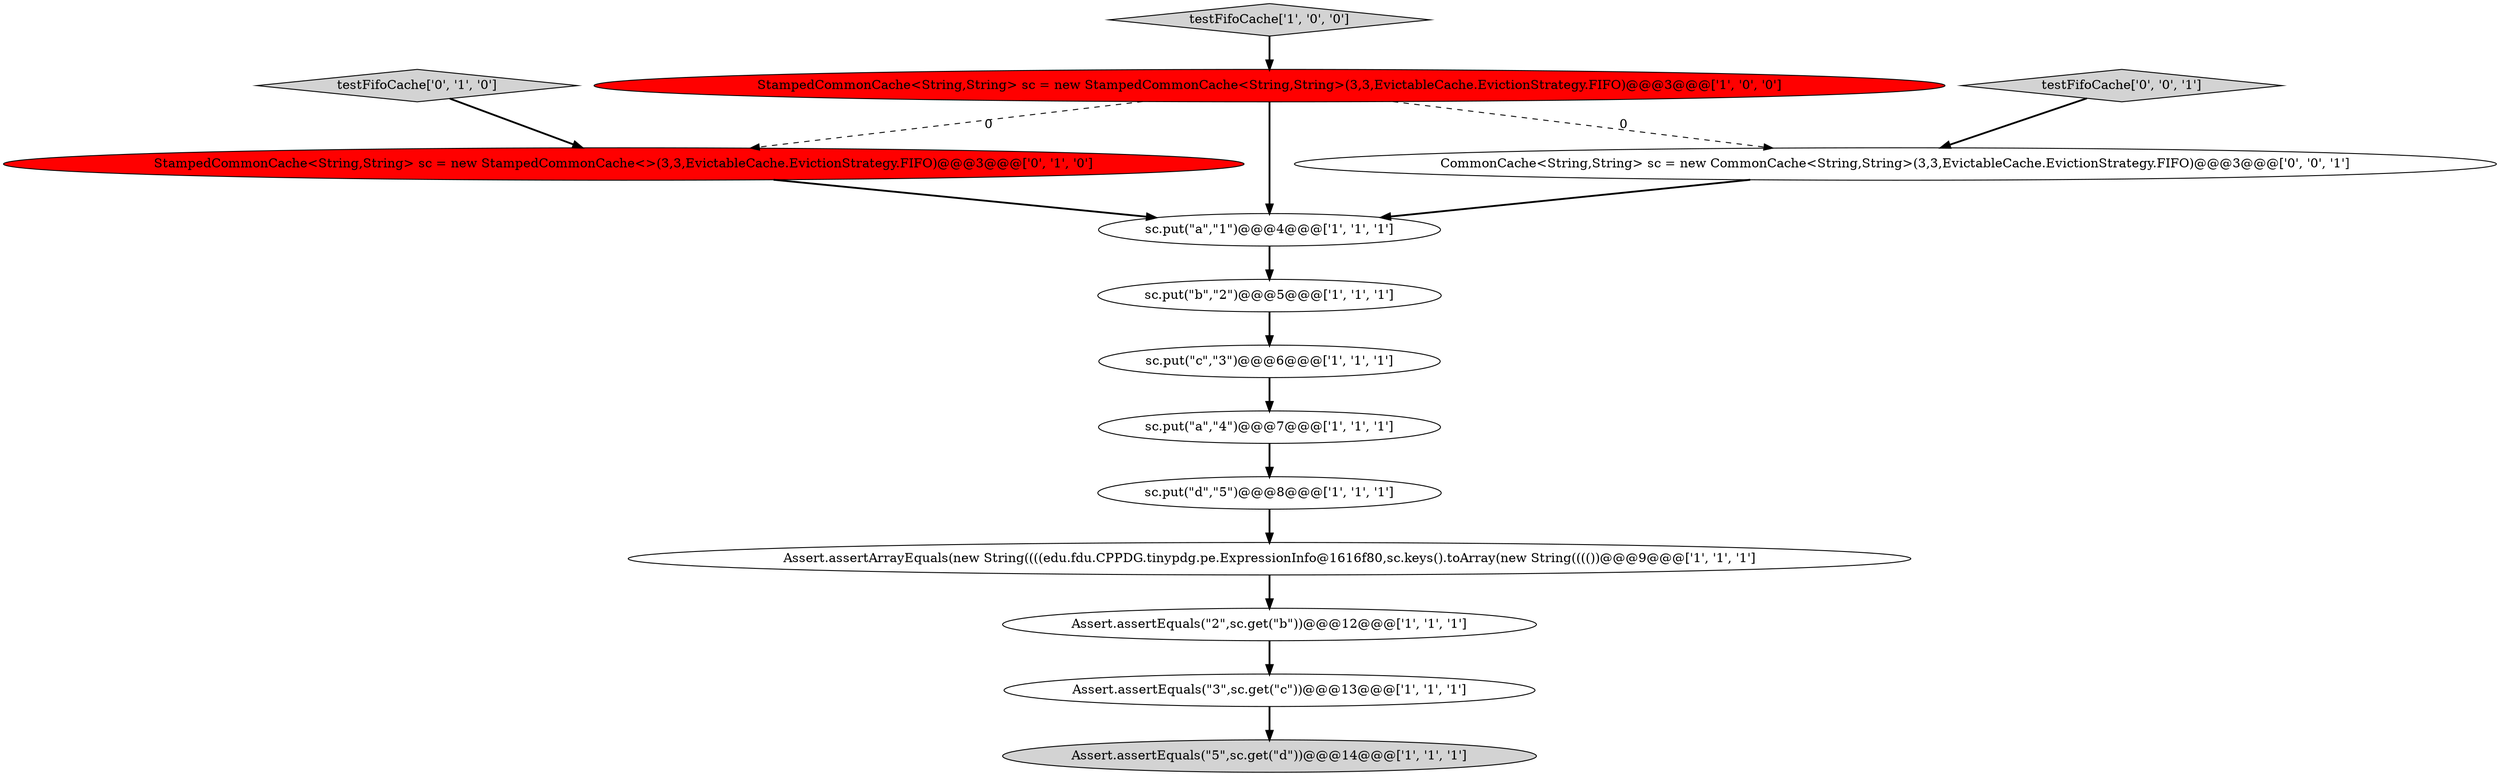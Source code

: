 digraph {
7 [style = filled, label = "Assert.assertEquals(\"3\",sc.get(\"c\"))@@@13@@@['1', '1', '1']", fillcolor = white, shape = ellipse image = "AAA0AAABBB1BBB"];
5 [style = filled, label = "Assert.assertEquals(\"2\",sc.get(\"b\"))@@@12@@@['1', '1', '1']", fillcolor = white, shape = ellipse image = "AAA0AAABBB1BBB"];
0 [style = filled, label = "sc.put(\"a\",\"4\")@@@7@@@['1', '1', '1']", fillcolor = white, shape = ellipse image = "AAA0AAABBB1BBB"];
11 [style = filled, label = "testFifoCache['0', '1', '0']", fillcolor = lightgray, shape = diamond image = "AAA0AAABBB2BBB"];
4 [style = filled, label = "Assert.assertArrayEquals(new String((((edu.fdu.CPPDG.tinypdg.pe.ExpressionInfo@1616f80,sc.keys().toArray(new String(((())@@@9@@@['1', '1', '1']", fillcolor = white, shape = ellipse image = "AAA0AAABBB1BBB"];
14 [style = filled, label = "testFifoCache['0', '0', '1']", fillcolor = lightgray, shape = diamond image = "AAA0AAABBB3BBB"];
2 [style = filled, label = "StampedCommonCache<String,String> sc = new StampedCommonCache<String,String>(3,3,EvictableCache.EvictionStrategy.FIFO)@@@3@@@['1', '0', '0']", fillcolor = red, shape = ellipse image = "AAA1AAABBB1BBB"];
8 [style = filled, label = "sc.put(\"b\",\"2\")@@@5@@@['1', '1', '1']", fillcolor = white, shape = ellipse image = "AAA0AAABBB1BBB"];
10 [style = filled, label = "sc.put(\"d\",\"5\")@@@8@@@['1', '1', '1']", fillcolor = white, shape = ellipse image = "AAA0AAABBB1BBB"];
9 [style = filled, label = "sc.put(\"c\",\"3\")@@@6@@@['1', '1', '1']", fillcolor = white, shape = ellipse image = "AAA0AAABBB1BBB"];
12 [style = filled, label = "StampedCommonCache<String,String> sc = new StampedCommonCache<>(3,3,EvictableCache.EvictionStrategy.FIFO)@@@3@@@['0', '1', '0']", fillcolor = red, shape = ellipse image = "AAA1AAABBB2BBB"];
1 [style = filled, label = "testFifoCache['1', '0', '0']", fillcolor = lightgray, shape = diamond image = "AAA0AAABBB1BBB"];
13 [style = filled, label = "CommonCache<String,String> sc = new CommonCache<String,String>(3,3,EvictableCache.EvictionStrategy.FIFO)@@@3@@@['0', '0', '1']", fillcolor = white, shape = ellipse image = "AAA0AAABBB3BBB"];
6 [style = filled, label = "Assert.assertEquals(\"5\",sc.get(\"d\"))@@@14@@@['1', '1', '1']", fillcolor = lightgray, shape = ellipse image = "AAA0AAABBB1BBB"];
3 [style = filled, label = "sc.put(\"a\",\"1\")@@@4@@@['1', '1', '1']", fillcolor = white, shape = ellipse image = "AAA0AAABBB1BBB"];
5->7 [style = bold, label=""];
2->12 [style = dashed, label="0"];
0->10 [style = bold, label=""];
1->2 [style = bold, label=""];
7->6 [style = bold, label=""];
12->3 [style = bold, label=""];
11->12 [style = bold, label=""];
14->13 [style = bold, label=""];
9->0 [style = bold, label=""];
13->3 [style = bold, label=""];
4->5 [style = bold, label=""];
2->13 [style = dashed, label="0"];
3->8 [style = bold, label=""];
2->3 [style = bold, label=""];
8->9 [style = bold, label=""];
10->4 [style = bold, label=""];
}
